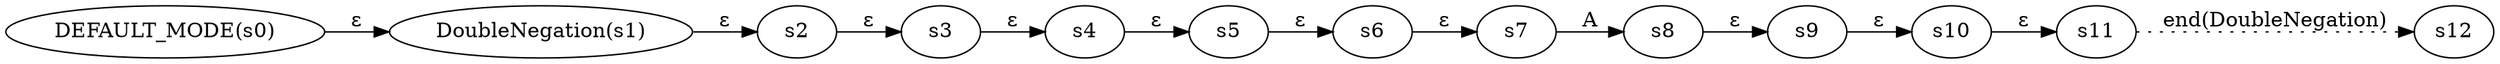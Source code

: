digraph ATN {
  rankdir=LR;

  "DEFAULT_MODE(s0)" -> "DoubleNegation(s1)" [label=ε]
  "DoubleNegation(s1)" -> s2 [label=ε]
  s2 -> s3 [label=ε]
  s3 -> s4 [label=ε]
  s4 -> s5 [label=ε]
  s5 -> s6 [label=ε]
  s6 -> s7 [label=ε]
  s7 -> s8 [label=A]
  s8 -> s9 [label=ε]
  s9 -> s10 [label=ε]
  s10 -> s11 [label=ε]
  s11 -> s12 [label="end(DoubleNegation)" style=dotted]
}